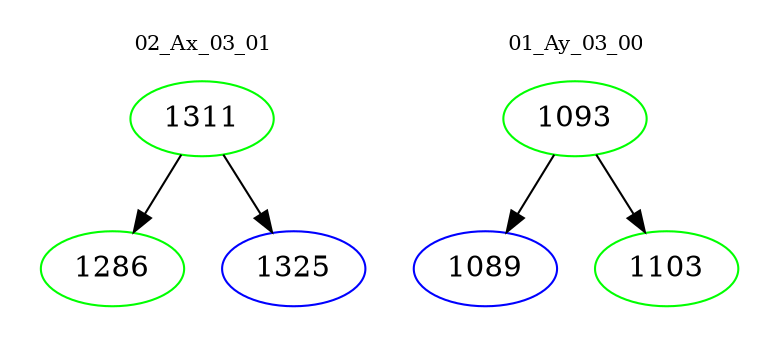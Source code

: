 digraph{
subgraph cluster_0 {
color = white
label = "02_Ax_03_01";
fontsize=10;
T0_1311 [label="1311", color="green"]
T0_1311 -> T0_1286 [color="black"]
T0_1286 [label="1286", color="green"]
T0_1311 -> T0_1325 [color="black"]
T0_1325 [label="1325", color="blue"]
}
subgraph cluster_1 {
color = white
label = "01_Ay_03_00";
fontsize=10;
T1_1093 [label="1093", color="green"]
T1_1093 -> T1_1089 [color="black"]
T1_1089 [label="1089", color="blue"]
T1_1093 -> T1_1103 [color="black"]
T1_1103 [label="1103", color="green"]
}
}
